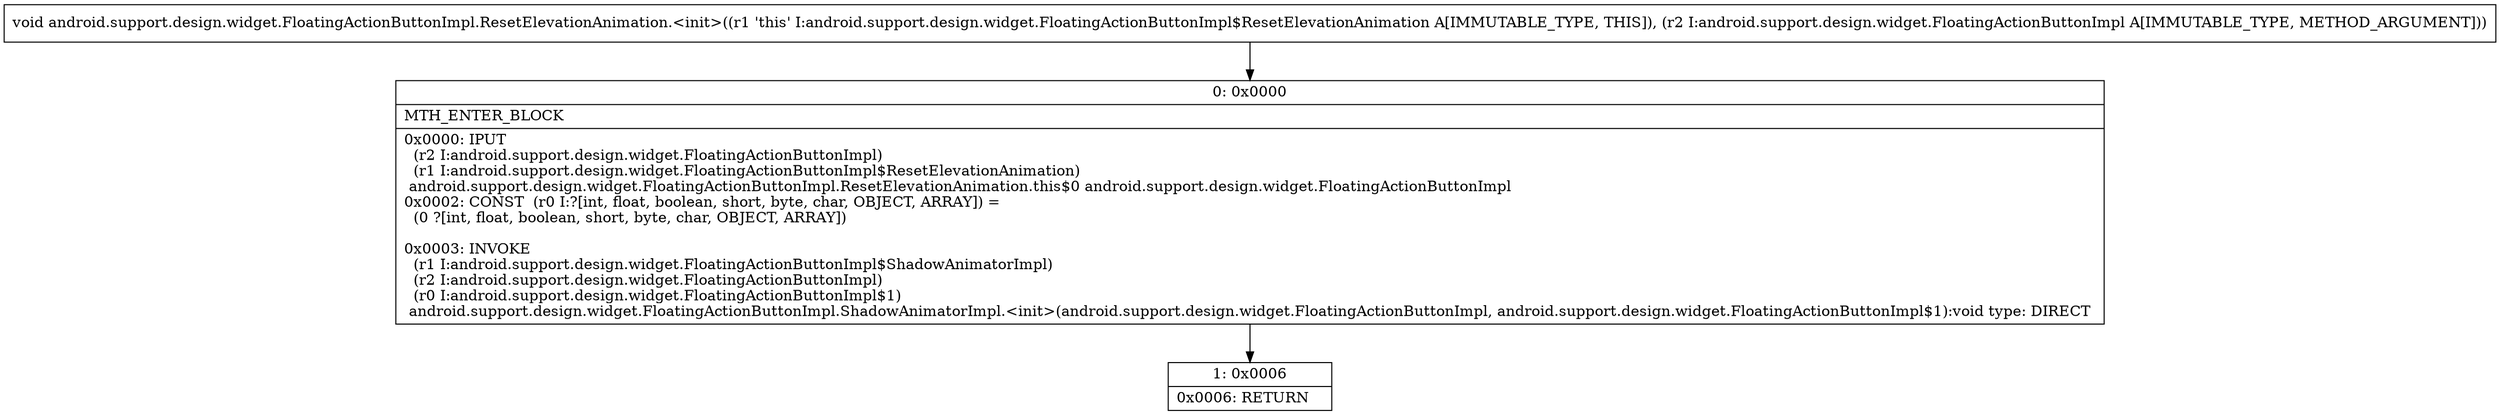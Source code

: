 digraph "CFG forandroid.support.design.widget.FloatingActionButtonImpl.ResetElevationAnimation.\<init\>(Landroid\/support\/design\/widget\/FloatingActionButtonImpl;)V" {
Node_0 [shape=record,label="{0\:\ 0x0000|MTH_ENTER_BLOCK\l|0x0000: IPUT  \l  (r2 I:android.support.design.widget.FloatingActionButtonImpl)\l  (r1 I:android.support.design.widget.FloatingActionButtonImpl$ResetElevationAnimation)\l android.support.design.widget.FloatingActionButtonImpl.ResetElevationAnimation.this$0 android.support.design.widget.FloatingActionButtonImpl \l0x0002: CONST  (r0 I:?[int, float, boolean, short, byte, char, OBJECT, ARRAY]) = \l  (0 ?[int, float, boolean, short, byte, char, OBJECT, ARRAY])\l \l0x0003: INVOKE  \l  (r1 I:android.support.design.widget.FloatingActionButtonImpl$ShadowAnimatorImpl)\l  (r2 I:android.support.design.widget.FloatingActionButtonImpl)\l  (r0 I:android.support.design.widget.FloatingActionButtonImpl$1)\l android.support.design.widget.FloatingActionButtonImpl.ShadowAnimatorImpl.\<init\>(android.support.design.widget.FloatingActionButtonImpl, android.support.design.widget.FloatingActionButtonImpl$1):void type: DIRECT \l}"];
Node_1 [shape=record,label="{1\:\ 0x0006|0x0006: RETURN   \l}"];
MethodNode[shape=record,label="{void android.support.design.widget.FloatingActionButtonImpl.ResetElevationAnimation.\<init\>((r1 'this' I:android.support.design.widget.FloatingActionButtonImpl$ResetElevationAnimation A[IMMUTABLE_TYPE, THIS]), (r2 I:android.support.design.widget.FloatingActionButtonImpl A[IMMUTABLE_TYPE, METHOD_ARGUMENT])) }"];
MethodNode -> Node_0;
Node_0 -> Node_1;
}


